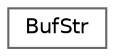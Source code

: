 digraph "Graphical Class Hierarchy"
{
 // INTERACTIVE_SVG=YES
 // LATEX_PDF_SIZE
  bgcolor="transparent";
  edge [fontname=Helvetica,fontsize=10,labelfontname=Helvetica,labelfontsize=10];
  node [fontname=Helvetica,fontsize=10,shape=box,height=0.2,width=0.4];
  rankdir="LR";
  Node0 [id="Node000000",label="BufStr",height=0.2,width=0.4,color="grey40", fillcolor="white", style="filled",URL="$d5/d64/class_buf_str.html",tooltip="Buffer used to store strings."];
}
